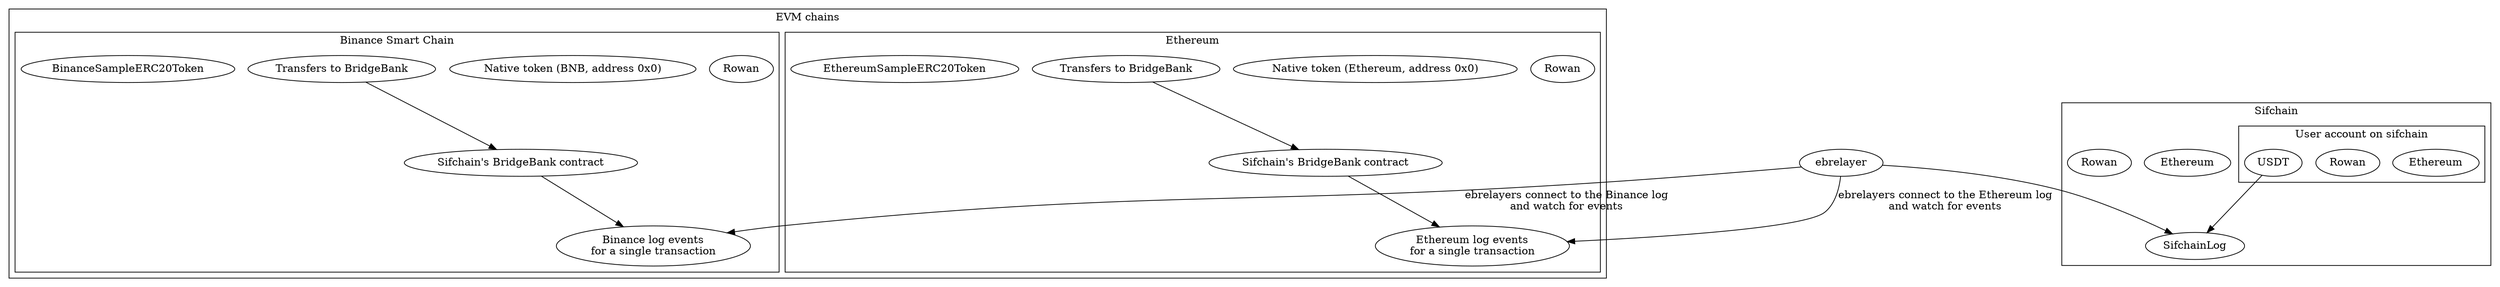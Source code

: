 digraph G {
    subgraph cluster_evm_chains {
        label="EVM chains"
        
        subgraph cluster_etherum {
            label="Ethereum"
            EthereumRowan [label="Rowan"]
            Ethereum [label="Native token (Ethereum, address 0x0)"]
            EthereumBridgeBank [label="Sifchain's BridgeBank contract"]
            EthereumLog [label="Ethereum log events\nfor a single transaction"]
            EthereumBridgeBank -> EthereumLog
            EthereumTransfers [label="Transfers to BridgeBank"]
            EthereumTransfers -> EthereumBridgeBank
            EthereumSampleERC20Token
        }
        subgraph cluster_binance {
            label="Binance Smart Chain"
            BinanceRowan [label="Rowan"]
            Bnb [label="Native token (BNB, address 0x0)"]
            BinanceBridgeBank [label="Sifchain's BridgeBank contract"]
            BinanceLog [label="Binance log events\nfor a single transaction"]
            BinanceBridgeBank -> BinanceLog
            BinanceTransfers [label="Transfers to BridgeBank"]
            BinanceTransfers -> BinanceBridgeBank
            BinanceSampleERC20Token
        }
   }
   ebrelayer -> EthereumLog [label="ebrelayers connect to the Ethereum log\nand watch for events"]
   ebrelayer -> BinanceLog [label="ebrelayers connect to the Binance log\nand watch for events"]
   ebrelayer -> SifchainLog
   subgraph cluster_sifchain {
       label="Sifchain"
       SifchainEthereum [label="Ethereum"]
       SifchainRowan [label="Rowan"]
       SifchainLog

       subgraph cluster_sample_user {
           label="User account on sifchain"
           SifchainEthereumInUserWallet [label="Ethereum"]
           SifchainRowanInUserWallet [label="Rowan"]
           UsdtInUserWallet [label="USDT"]
       }
       UsdtInUserWallet -> SifchainLog
   }
}
